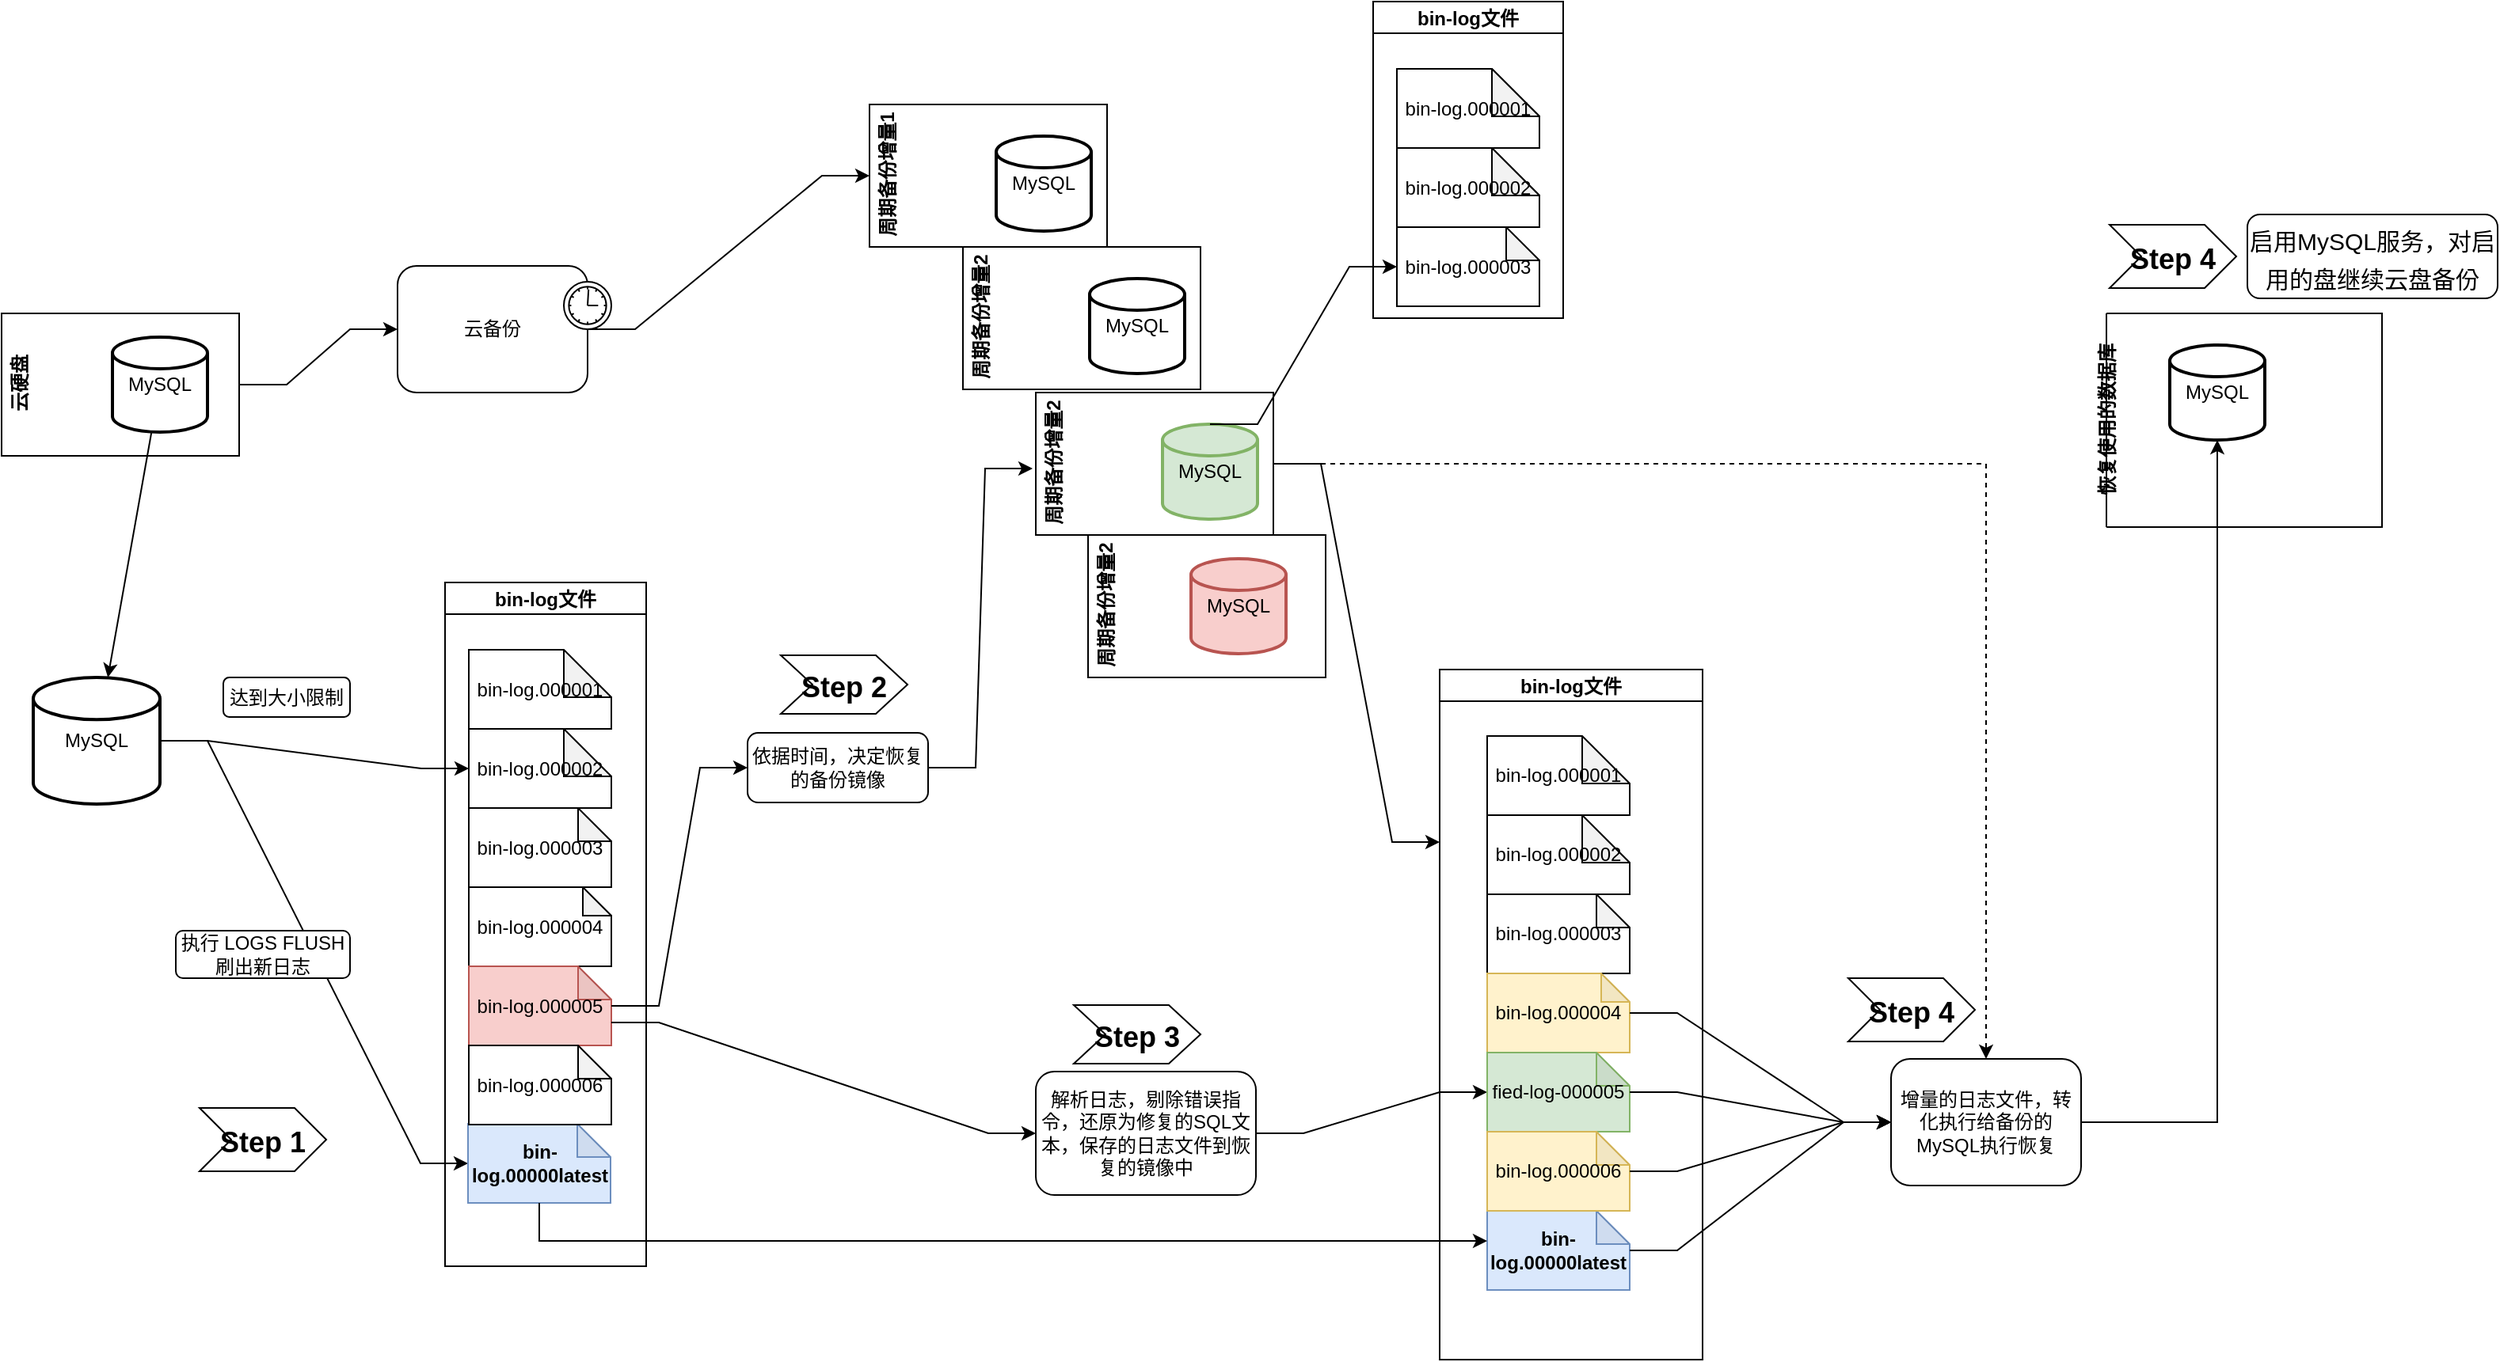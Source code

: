 <mxfile version="13.8.6" type="device"><diagram id="9iTyZlMntkH2YAZ1Zvax" name="第 1 页"><mxGraphModel dx="1673" dy="995" grid="0" gridSize="10" guides="1" tooltips="1" connect="1" arrows="1" fold="1" page="1" pageScale="1" pageWidth="827" pageHeight="1169" math="0" shadow="0"><root><mxCell id="0"/><mxCell id="1" parent="0"/><mxCell id="mn50HNfH6hguXoW7NMd6-39" style="edgeStyle=entityRelationEdgeStyle;rounded=0;orthogonalLoop=1;jettySize=auto;html=1;" parent="1" source="mn50HNfH6hguXoW7NMd6-4" target="mn50HNfH6hguXoW7NMd6-5" edge="1"><mxGeometry relative="1" as="geometry"/></mxCell><mxCell id="mn50HNfH6hguXoW7NMd6-4" value="云硬盘" style="swimlane;html=1;horizontal=0;swimlaneLine=0;" parent="1" vertex="1"><mxGeometry x="30" y="320" width="150" height="90" as="geometry"/></mxCell><mxCell id="mn50HNfH6hguXoW7NMd6-1" value="MySQL" style="strokeWidth=2;html=1;shape=mxgraph.flowchart.database;whiteSpace=wrap;" parent="mn50HNfH6hguXoW7NMd6-4" vertex="1"><mxGeometry x="70" y="15" width="60" height="60" as="geometry"/></mxCell><mxCell id="mn50HNfH6hguXoW7NMd6-54" style="edgeStyle=entityRelationEdgeStyle;rounded=0;orthogonalLoop=1;jettySize=auto;html=1;entryX=0;entryY=0.5;entryDx=0;entryDy=0;" parent="1" source="mn50HNfH6hguXoW7NMd6-5" target="mn50HNfH6hguXoW7NMd6-7" edge="1"><mxGeometry relative="1" as="geometry"/></mxCell><mxCell id="mn50HNfH6hguXoW7NMd6-5" value="云备份" style="html=1;whiteSpace=wrap;rounded=1;dropTarget=0;" parent="1" vertex="1"><mxGeometry x="280" y="290" width="120" height="80" as="geometry"/></mxCell><mxCell id="mn50HNfH6hguXoW7NMd6-6" value="" style="shape=mxgraph.bpmn.timer_start;perimeter=ellipsePerimeter;html=1;labelPosition=right;align=left;outlineConnect=0;" parent="mn50HNfH6hguXoW7NMd6-5" vertex="1"><mxGeometry x="1" width="30" height="30" relative="1" as="geometry"><mxPoint x="-15" y="10" as="offset"/></mxGeometry></mxCell><mxCell id="mn50HNfH6hguXoW7NMd6-7" value="周期备份增量1" style="swimlane;html=1;horizontal=0;swimlaneLine=0;" parent="1" vertex="1"><mxGeometry x="578" y="188" width="150" height="90" as="geometry"/></mxCell><mxCell id="mn50HNfH6hguXoW7NMd6-8" value="MySQL" style="strokeWidth=2;html=1;shape=mxgraph.flowchart.database;whiteSpace=wrap;" parent="mn50HNfH6hguXoW7NMd6-7" vertex="1"><mxGeometry x="80" y="20" width="60" height="60" as="geometry"/></mxCell><mxCell id="mn50HNfH6hguXoW7NMd6-9" value="周期备份增量2" style="swimlane;html=1;horizontal=0;swimlaneLine=0;" parent="1" vertex="1"><mxGeometry x="637" y="278" width="150" height="90" as="geometry"/></mxCell><mxCell id="mn50HNfH6hguXoW7NMd6-10" value="MySQL" style="strokeWidth=2;html=1;shape=mxgraph.flowchart.database;whiteSpace=wrap;" parent="mn50HNfH6hguXoW7NMd6-9" vertex="1"><mxGeometry x="80" y="20" width="60" height="60" as="geometry"/></mxCell><mxCell id="mn50HNfH6hguXoW7NMd6-80" style="edgeStyle=orthogonalEdgeStyle;rounded=0;orthogonalLoop=1;jettySize=auto;html=1;entryX=0.5;entryY=0;entryDx=0;entryDy=0;dashed=1;exitX=1;exitY=0.5;exitDx=0;exitDy=0;" parent="1" source="mn50HNfH6hguXoW7NMd6-11" target="mn50HNfH6hguXoW7NMd6-70" edge="1"><mxGeometry relative="1" as="geometry"><Array as="points"><mxPoint x="1283" y="415"/></Array></mxGeometry></mxCell><mxCell id="HIPW_i-4VvaZQwdBnlxs-8" style="edgeStyle=entityRelationEdgeStyle;rounded=0;orthogonalLoop=1;jettySize=auto;html=1;entryX=0;entryY=0.25;entryDx=0;entryDy=0;fontSize=20;" edge="1" parent="1" source="mn50HNfH6hguXoW7NMd6-11" target="mn50HNfH6hguXoW7NMd6-57"><mxGeometry relative="1" as="geometry"/></mxCell><mxCell id="mn50HNfH6hguXoW7NMd6-11" value="周期备份增量2" style="swimlane;html=1;horizontal=0;swimlaneLine=0;" parent="1" vertex="1"><mxGeometry x="683" y="370" width="150" height="90" as="geometry"/></mxCell><mxCell id="mn50HNfH6hguXoW7NMd6-12" value="MySQL" style="strokeWidth=2;html=1;shape=mxgraph.flowchart.database;whiteSpace=wrap;fillColor=#d5e8d4;strokeColor=#82b366;" parent="mn50HNfH6hguXoW7NMd6-11" vertex="1"><mxGeometry x="80" y="20" width="60" height="60" as="geometry"/></mxCell><mxCell id="mn50HNfH6hguXoW7NMd6-13" value="周期备份增量2" style="swimlane;html=1;horizontal=0;swimlaneLine=0;" parent="1" vertex="1"><mxGeometry x="716" y="460" width="150" height="90" as="geometry"/></mxCell><mxCell id="mn50HNfH6hguXoW7NMd6-14" value="MySQL" style="strokeWidth=2;html=1;shape=mxgraph.flowchart.database;whiteSpace=wrap;fillColor=#f8cecc;strokeColor=#b85450;" parent="mn50HNfH6hguXoW7NMd6-13" vertex="1"><mxGeometry x="65" y="15" width="60" height="60" as="geometry"/></mxCell><mxCell id="mn50HNfH6hguXoW7NMd6-19" style="edgeStyle=entityRelationEdgeStyle;rounded=0;orthogonalLoop=1;jettySize=auto;html=1;entryX=0;entryY=0.5;entryDx=0;entryDy=0;entryPerimeter=0;" parent="1" source="mn50HNfH6hguXoW7NMd6-15" target="mn50HNfH6hguXoW7NMd6-44" edge="1"><mxGeometry relative="1" as="geometry"><mxPoint x="290" y="608" as="targetPoint"/></mxGeometry></mxCell><mxCell id="mn50HNfH6hguXoW7NMd6-49" style="edgeStyle=entityRelationEdgeStyle;rounded=0;orthogonalLoop=1;jettySize=auto;html=1;entryX=0;entryY=0.5;entryDx=0;entryDy=0;entryPerimeter=0;" parent="1" source="mn50HNfH6hguXoW7NMd6-15" target="mn50HNfH6hguXoW7NMd6-48" edge="1"><mxGeometry relative="1" as="geometry"/></mxCell><mxCell id="mn50HNfH6hguXoW7NMd6-15" value="MySQL" style="strokeWidth=2;html=1;shape=mxgraph.flowchart.database;whiteSpace=wrap;" parent="1" vertex="1"><mxGeometry x="50" y="550" width="80" height="80" as="geometry"/></mxCell><mxCell id="mn50HNfH6hguXoW7NMd6-20" value="达到大小限制" style="shape=ext;rounded=1;html=1;whiteSpace=wrap;" parent="1" vertex="1"><mxGeometry x="170" y="550" width="80" height="25" as="geometry"/></mxCell><mxCell id="mn50HNfH6hguXoW7NMd6-21" style="rounded=0;orthogonalLoop=1;jettySize=auto;html=1;" parent="1" source="mn50HNfH6hguXoW7NMd6-1" target="mn50HNfH6hguXoW7NMd6-15" edge="1"><mxGeometry relative="1" as="geometry"/></mxCell><mxCell id="mn50HNfH6hguXoW7NMd6-31" value="bin-log文件" style="swimlane;startSize=20;" parent="1" vertex="1"><mxGeometry x="896" y="123" width="120" height="200" as="geometry"/></mxCell><mxCell id="mn50HNfH6hguXoW7NMd6-32" value="bin-log.000001" style="shape=note;whiteSpace=wrap;html=1;backgroundOutline=1;darkOpacity=0.05;" parent="mn50HNfH6hguXoW7NMd6-31" vertex="1"><mxGeometry x="15" y="42.5" width="90" height="50" as="geometry"/></mxCell><mxCell id="mn50HNfH6hguXoW7NMd6-33" value="bin-log.000002" style="shape=note;whiteSpace=wrap;html=1;backgroundOutline=1;darkOpacity=0.05;" parent="mn50HNfH6hguXoW7NMd6-31" vertex="1"><mxGeometry x="15" y="92.5" width="90" height="50" as="geometry"/></mxCell><mxCell id="mn50HNfH6hguXoW7NMd6-34" value="bin-log.000003" style="shape=note;whiteSpace=wrap;html=1;backgroundOutline=1;darkOpacity=0.05;size=21;" parent="mn50HNfH6hguXoW7NMd6-31" vertex="1"><mxGeometry x="15" y="142.5" width="90" height="50" as="geometry"/></mxCell><mxCell id="mn50HNfH6hguXoW7NMd6-58" value="bin-log.000001" style="shape=note;whiteSpace=wrap;html=1;backgroundOutline=1;darkOpacity=0.05;" parent="mn50HNfH6hguXoW7NMd6-31" vertex="1"><mxGeometry x="15" y="42.5" width="90" height="50" as="geometry"/></mxCell><mxCell id="mn50HNfH6hguXoW7NMd6-59" value="bin-log.000002" style="shape=note;whiteSpace=wrap;html=1;backgroundOutline=1;darkOpacity=0.05;" parent="mn50HNfH6hguXoW7NMd6-31" vertex="1"><mxGeometry x="15" y="92.5" width="90" height="50" as="geometry"/></mxCell><mxCell id="mn50HNfH6hguXoW7NMd6-37" style="edgeStyle=entityRelationEdgeStyle;rounded=0;orthogonalLoop=1;jettySize=auto;html=1;entryX=0;entryY=0.5;entryDx=0;entryDy=0;entryPerimeter=0;exitX=0.5;exitY=0;exitDx=0;exitDy=0;exitPerimeter=0;" parent="1" source="mn50HNfH6hguXoW7NMd6-12" target="mn50HNfH6hguXoW7NMd6-34" edge="1"><mxGeometry relative="1" as="geometry"/></mxCell><mxCell id="mn50HNfH6hguXoW7NMd6-42" value="bin-log文件" style="swimlane;startSize=20;" parent="1" vertex="1"><mxGeometry x="310" y="490" width="127" height="432" as="geometry"/></mxCell><mxCell id="mn50HNfH6hguXoW7NMd6-43" value="bin-log.000001" style="shape=note;whiteSpace=wrap;html=1;backgroundOutline=1;darkOpacity=0.05;" parent="mn50HNfH6hguXoW7NMd6-42" vertex="1"><mxGeometry x="15" y="42.5" width="90" height="50" as="geometry"/></mxCell><mxCell id="mn50HNfH6hguXoW7NMd6-44" value="bin-log.000002" style="shape=note;whiteSpace=wrap;html=1;backgroundOutline=1;darkOpacity=0.05;" parent="mn50HNfH6hguXoW7NMd6-42" vertex="1"><mxGeometry x="15" y="92.5" width="90" height="50" as="geometry"/></mxCell><mxCell id="mn50HNfH6hguXoW7NMd6-45" value="bin-log.000003" style="shape=note;whiteSpace=wrap;html=1;backgroundOutline=1;darkOpacity=0.05;size=21;" parent="mn50HNfH6hguXoW7NMd6-42" vertex="1"><mxGeometry x="15" y="142.5" width="90" height="50" as="geometry"/></mxCell><mxCell id="mn50HNfH6hguXoW7NMd6-46" value="bin-log.000004" style="shape=note;whiteSpace=wrap;html=1;backgroundOutline=1;darkOpacity=0.05;size=18;" parent="mn50HNfH6hguXoW7NMd6-42" vertex="1"><mxGeometry x="15" y="192.5" width="90" height="50" as="geometry"/></mxCell><mxCell id="mn50HNfH6hguXoW7NMd6-47" value="bin-log.000005" style="shape=note;whiteSpace=wrap;html=1;backgroundOutline=1;darkOpacity=0.05;size=21;fillColor=#f8cecc;strokeColor=#b85450;" parent="mn50HNfH6hguXoW7NMd6-42" vertex="1"><mxGeometry x="15" y="242.5" width="90" height="50" as="geometry"/></mxCell><mxCell id="mn50HNfH6hguXoW7NMd6-48" value="&lt;b&gt;bin-log.00000latest&lt;/b&gt;" style="shape=note;whiteSpace=wrap;html=1;backgroundOutline=1;darkOpacity=0.05;size=21;fillColor=#dae8fc;strokeColor=#6c8ebf;" parent="mn50HNfH6hguXoW7NMd6-42" vertex="1"><mxGeometry x="14.5" y="342" width="90" height="50" as="geometry"/></mxCell><mxCell id="HIPW_i-4VvaZQwdBnlxs-1" value="bin-log.000006" style="shape=note;whiteSpace=wrap;html=1;backgroundOutline=1;darkOpacity=0.05;size=21;" vertex="1" parent="mn50HNfH6hguXoW7NMd6-42"><mxGeometry x="15" y="292.5" width="90" height="50" as="geometry"/></mxCell><mxCell id="mn50HNfH6hguXoW7NMd6-50" value="执行 LOGS FLUSH 刷出新日志" style="shape=ext;rounded=1;html=1;whiteSpace=wrap;" parent="1" vertex="1"><mxGeometry x="140" y="710" width="110" height="30" as="geometry"/></mxCell><mxCell id="mn50HNfH6hguXoW7NMd6-52" style="edgeStyle=entityRelationEdgeStyle;rounded=0;orthogonalLoop=1;jettySize=auto;html=1;entryX=0;entryY=0.5;entryDx=0;entryDy=0;exitX=0;exitY=0;exitDx=90;exitDy=35.5;exitPerimeter=0;" parent="1" source="mn50HNfH6hguXoW7NMd6-47" target="mn50HNfH6hguXoW7NMd6-53" edge="1"><mxGeometry relative="1" as="geometry"><mxPoint x="950" y="875" as="targetPoint"/><mxPoint x="825" y="870" as="sourcePoint"/></mxGeometry></mxCell><mxCell id="mn50HNfH6hguXoW7NMd6-56" style="edgeStyle=entityRelationEdgeStyle;rounded=0;orthogonalLoop=1;jettySize=auto;html=1;entryX=0;entryY=0.5;entryDx=0;entryDy=0;entryPerimeter=0;" parent="1" source="mn50HNfH6hguXoW7NMd6-53" target="mn50HNfH6hguXoW7NMd6-55" edge="1"><mxGeometry relative="1" as="geometry"/></mxCell><mxCell id="mn50HNfH6hguXoW7NMd6-53" value="解析日志，剔除错误指令，还原为修复的SQL文本，保存的日志文件到恢复的镜像中" style="shape=ext;rounded=1;html=1;whiteSpace=wrap;" parent="1" vertex="1"><mxGeometry x="683" y="799" width="139" height="78" as="geometry"/></mxCell><mxCell id="mn50HNfH6hguXoW7NMd6-57" value="bin-log文件" style="swimlane;startSize=20;" parent="1" vertex="1"><mxGeometry x="938" y="545" width="166" height="436" as="geometry"/></mxCell><mxCell id="mn50HNfH6hguXoW7NMd6-60" value="bin-log.000003" style="shape=note;whiteSpace=wrap;html=1;backgroundOutline=1;darkOpacity=0.05;size=21;" parent="mn50HNfH6hguXoW7NMd6-57" vertex="1"><mxGeometry x="30" y="142" width="90" height="50" as="geometry"/></mxCell><mxCell id="mn50HNfH6hguXoW7NMd6-61" value="bin-log.000001" style="shape=note;whiteSpace=wrap;html=1;backgroundOutline=1;darkOpacity=0.05;" parent="mn50HNfH6hguXoW7NMd6-57" vertex="1"><mxGeometry x="30" y="42" width="90" height="50" as="geometry"/></mxCell><mxCell id="mn50HNfH6hguXoW7NMd6-62" value="bin-log.000002" style="shape=note;whiteSpace=wrap;html=1;backgroundOutline=1;darkOpacity=0.05;" parent="mn50HNfH6hguXoW7NMd6-57" vertex="1"><mxGeometry x="30" y="92" width="90" height="50" as="geometry"/></mxCell><mxCell id="mn50HNfH6hguXoW7NMd6-63" value="bin-log.000004" style="shape=note;whiteSpace=wrap;html=1;backgroundOutline=1;darkOpacity=0.05;size=18;fillColor=#fff2cc;strokeColor=#d6b656;" parent="mn50HNfH6hguXoW7NMd6-57" vertex="1"><mxGeometry x="30" y="192" width="90" height="50" as="geometry"/></mxCell><mxCell id="mn50HNfH6hguXoW7NMd6-55" value="fied-log-000005" style="shape=note;whiteSpace=wrap;html=1;backgroundOutline=1;darkOpacity=0.05;size=21;fillColor=#d5e8d4;strokeColor=#82b366;" parent="mn50HNfH6hguXoW7NMd6-57" vertex="1"><mxGeometry x="30" y="242" width="90" height="50" as="geometry"/></mxCell><mxCell id="mn50HNfH6hguXoW7NMd6-64" value="&lt;b&gt;bin-log.00000latest&lt;/b&gt;" style="shape=note;whiteSpace=wrap;html=1;backgroundOutline=1;darkOpacity=0.05;size=21;fillColor=#dae8fc;strokeColor=#6c8ebf;" parent="mn50HNfH6hguXoW7NMd6-57" vertex="1"><mxGeometry x="30" y="342" width="90" height="50" as="geometry"/></mxCell><mxCell id="HIPW_i-4VvaZQwdBnlxs-2" value="bin-log.000006" style="shape=note;whiteSpace=wrap;html=1;backgroundOutline=1;darkOpacity=0.05;size=21;fillColor=#fff2cc;strokeColor=#d6b656;" vertex="1" parent="mn50HNfH6hguXoW7NMd6-57"><mxGeometry x="30" y="292" width="90" height="50" as="geometry"/></mxCell><mxCell id="mn50HNfH6hguXoW7NMd6-69" style="edgeStyle=orthogonalEdgeStyle;rounded=0;orthogonalLoop=1;jettySize=auto;html=1;" parent="1" source="mn50HNfH6hguXoW7NMd6-48" target="mn50HNfH6hguXoW7NMd6-64" edge="1"><mxGeometry relative="1" as="geometry"><Array as="points"><mxPoint x="370" y="906"/></Array></mxGeometry></mxCell><mxCell id="mn50HNfH6hguXoW7NMd6-74" style="edgeStyle=orthogonalEdgeStyle;rounded=0;orthogonalLoop=1;jettySize=auto;html=1;" parent="1" source="mn50HNfH6hguXoW7NMd6-70" target="mn50HNfH6hguXoW7NMd6-76" edge="1"><mxGeometry relative="1" as="geometry"><mxPoint x="1450.0" y="590" as="targetPoint"/></mxGeometry></mxCell><mxCell id="mn50HNfH6hguXoW7NMd6-70" value="增量的日志文件，转化执行给备份的MySQL执行恢复" style="shape=ext;rounded=1;html=1;whiteSpace=wrap;" parent="1" vertex="1"><mxGeometry x="1223" y="791" width="120" height="80" as="geometry"/></mxCell><mxCell id="mn50HNfH6hguXoW7NMd6-71" style="edgeStyle=entityRelationEdgeStyle;rounded=0;orthogonalLoop=1;jettySize=auto;html=1;entryX=0;entryY=0.5;entryDx=0;entryDy=0;" parent="1" source="mn50HNfH6hguXoW7NMd6-63" target="mn50HNfH6hguXoW7NMd6-70" edge="1"><mxGeometry relative="1" as="geometry"><mxPoint x="1147" y="823" as="targetPoint"/></mxGeometry></mxCell><mxCell id="mn50HNfH6hguXoW7NMd6-72" style="edgeStyle=entityRelationEdgeStyle;rounded=0;orthogonalLoop=1;jettySize=auto;html=1;entryX=0;entryY=0.5;entryDx=0;entryDy=0;" parent="1" source="mn50HNfH6hguXoW7NMd6-55" target="mn50HNfH6hguXoW7NMd6-70" edge="1"><mxGeometry relative="1" as="geometry"><mxPoint x="1147" y="823" as="targetPoint"/></mxGeometry></mxCell><mxCell id="mn50HNfH6hguXoW7NMd6-73" style="edgeStyle=entityRelationEdgeStyle;rounded=0;orthogonalLoop=1;jettySize=auto;html=1;entryX=0;entryY=0.5;entryDx=0;entryDy=0;" parent="1" source="mn50HNfH6hguXoW7NMd6-64" target="mn50HNfH6hguXoW7NMd6-70" edge="1"><mxGeometry relative="1" as="geometry"><mxPoint x="1147" y="823" as="targetPoint"/></mxGeometry></mxCell><mxCell id="mn50HNfH6hguXoW7NMd6-75" value="恢复使用的数据库" style="swimlane;html=1;horizontal=0;swimlaneLine=0;startSize=0;" parent="1" vertex="1"><mxGeometry x="1359" y="320" width="174" height="135" as="geometry"/></mxCell><mxCell id="mn50HNfH6hguXoW7NMd6-76" value="MySQL" style="strokeWidth=2;html=1;shape=mxgraph.flowchart.database;whiteSpace=wrap;" parent="mn50HNfH6hguXoW7NMd6-75" vertex="1"><mxGeometry x="40" y="20" width="60" height="60" as="geometry"/></mxCell><mxCell id="mn50HNfH6hguXoW7NMd6-84" value="Step 1" style="shape=step;perimeter=stepPerimeter;fixedSize=1;points=[];fontSize=18;size=20;fontStyle=1" parent="1" vertex="1"><mxGeometry x="155" y="822" width="80" height="40" as="geometry"/></mxCell><mxCell id="mn50HNfH6hguXoW7NMd6-85" value="Step 2" style="shape=step;perimeter=stepPerimeter;fixedSize=1;points=[];fontSize=18;fontStyle=1" parent="1" vertex="1"><mxGeometry x="522" y="536" width="80" height="37" as="geometry"/></mxCell><mxCell id="mn50HNfH6hguXoW7NMd6-86" value="Step 4" style="shape=step;perimeter=stepPerimeter;fixedSize=1;points=[];fontSize=18;size=20.0;fontStyle=1" parent="1" vertex="1"><mxGeometry x="1196" y="740" width="80" height="40" as="geometry"/></mxCell><mxCell id="HIPW_i-4VvaZQwdBnlxs-5" style="edgeStyle=entityRelationEdgeStyle;rounded=0;orthogonalLoop=1;jettySize=auto;html=1;fontSize=20;" edge="1" parent="1" source="HIPW_i-4VvaZQwdBnlxs-3"><mxGeometry relative="1" as="geometry"><mxPoint x="681" y="418" as="targetPoint"/></mxGeometry></mxCell><mxCell id="HIPW_i-4VvaZQwdBnlxs-3" value="依据时间，决定恢复的备份镜像" style="shape=ext;rounded=1;html=1;whiteSpace=wrap;" vertex="1" parent="1"><mxGeometry x="501" y="585" width="114" height="44" as="geometry"/></mxCell><mxCell id="HIPW_i-4VvaZQwdBnlxs-4" style="edgeStyle=entityRelationEdgeStyle;rounded=0;orthogonalLoop=1;jettySize=auto;html=1;entryX=0;entryY=0.5;entryDx=0;entryDy=0;fontSize=20;" edge="1" parent="1" source="mn50HNfH6hguXoW7NMd6-47" target="HIPW_i-4VvaZQwdBnlxs-3"><mxGeometry relative="1" as="geometry"/></mxCell><mxCell id="HIPW_i-4VvaZQwdBnlxs-7" value="Step 3" style="shape=step;perimeter=stepPerimeter;fixedSize=1;points=[];fontSize=18;fontStyle=1" vertex="1" parent="1"><mxGeometry x="707" y="757" width="80" height="37" as="geometry"/></mxCell><mxCell id="HIPW_i-4VvaZQwdBnlxs-9" style="edgeStyle=entityRelationEdgeStyle;rounded=0;orthogonalLoop=1;jettySize=auto;html=1;fontSize=20;" edge="1" parent="1" source="HIPW_i-4VvaZQwdBnlxs-2" target="mn50HNfH6hguXoW7NMd6-70"><mxGeometry relative="1" as="geometry"/></mxCell><mxCell id="HIPW_i-4VvaZQwdBnlxs-10" value="Step 4" style="shape=step;perimeter=stepPerimeter;fixedSize=1;points=[];fontSize=18;size=20.0;fontStyle=1" vertex="1" parent="1"><mxGeometry x="1361" y="264" width="80" height="40" as="geometry"/></mxCell><mxCell id="HIPW_i-4VvaZQwdBnlxs-11" value="&lt;font style=&quot;font-size: 15px&quot;&gt;启用MySQL服务，对启用的盘继续云盘备份&lt;/font&gt;" style="shape=ext;rounded=1;html=1;whiteSpace=wrap;fontSize=20;" vertex="1" parent="1"><mxGeometry x="1448" y="257.5" width="158" height="53" as="geometry"/></mxCell></root></mxGraphModel></diagram></mxfile>